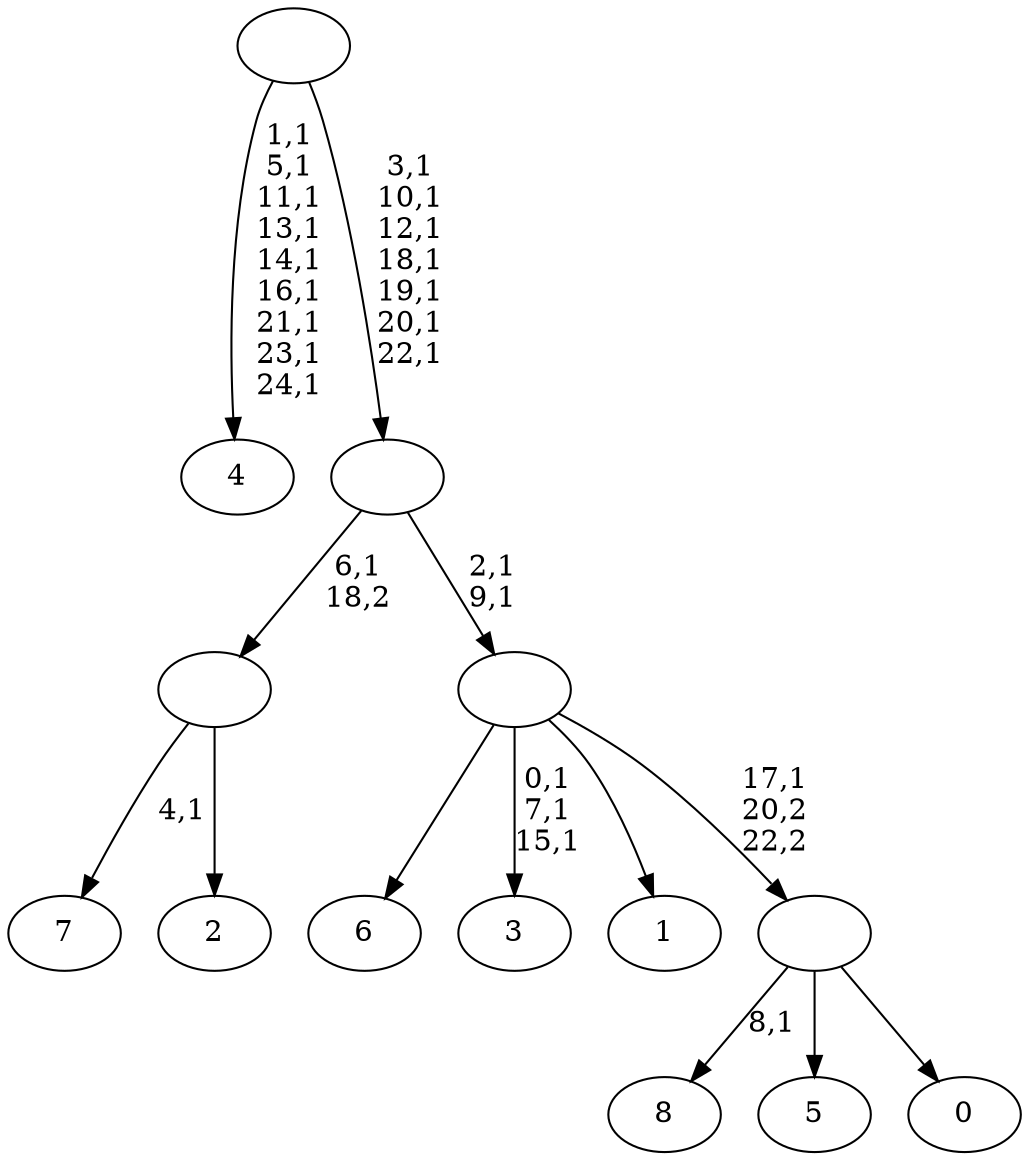 digraph T {
	34 [label="8"]
	32 [label="7"]
	30 [label="6"]
	29 [label="5"]
	28 [label="4"]
	18 [label="3"]
	14 [label="2"]
	13 [label=""]
	12 [label="1"]
	11 [label="0"]
	10 [label=""]
	9 [label=""]
	7 [label=""]
	0 [label=""]
	13 -> 32 [label="4,1"]
	13 -> 14 [label=""]
	10 -> 34 [label="8,1"]
	10 -> 29 [label=""]
	10 -> 11 [label=""]
	9 -> 18 [label="0,1\n7,1\n15,1"]
	9 -> 30 [label=""]
	9 -> 12 [label=""]
	9 -> 10 [label="17,1\n20,2\n22,2"]
	7 -> 9 [label="2,1\n9,1"]
	7 -> 13 [label="6,1\n18,2"]
	0 -> 7 [label="3,1\n10,1\n12,1\n18,1\n19,1\n20,1\n22,1"]
	0 -> 28 [label="1,1\n5,1\n11,1\n13,1\n14,1\n16,1\n21,1\n23,1\n24,1"]
}
